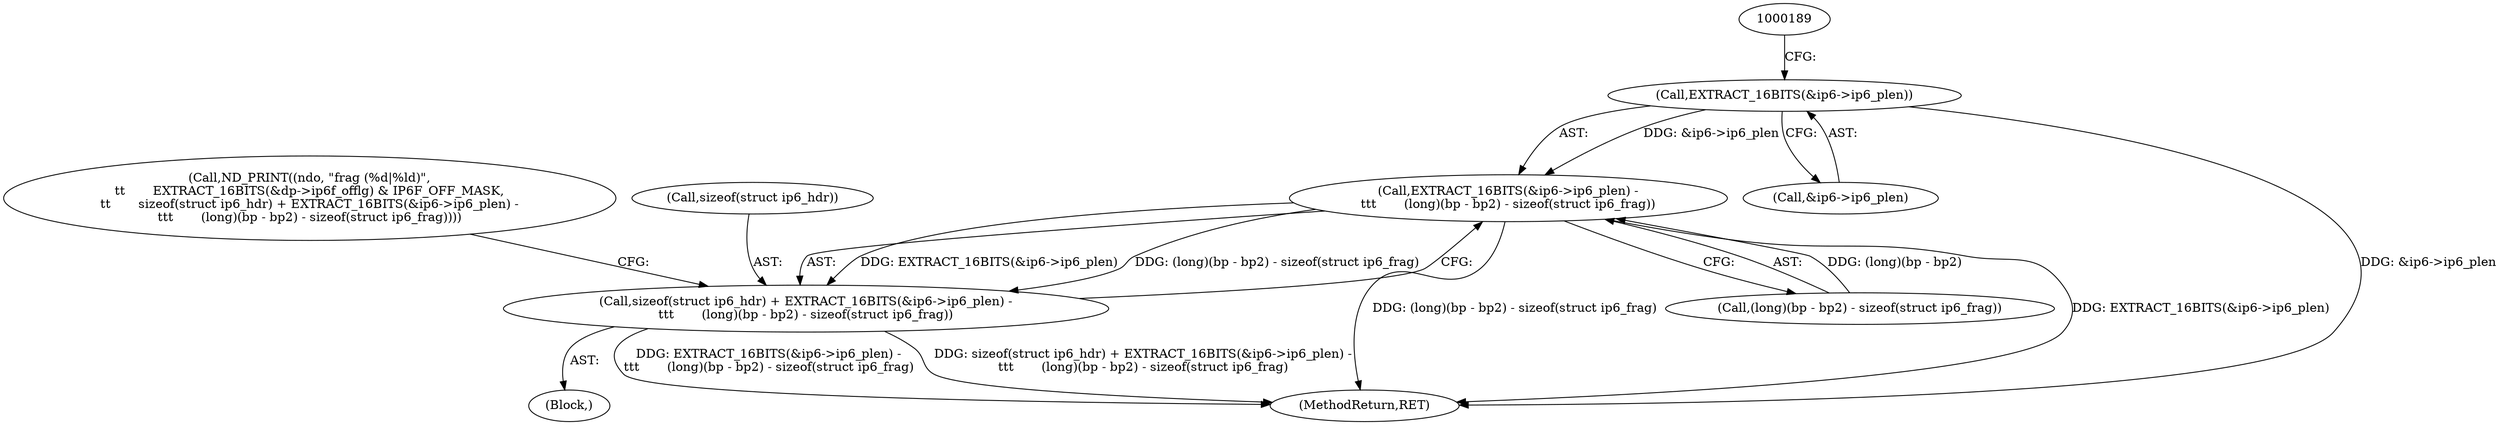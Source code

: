 digraph "0_tcpdump_2d669862df7cd17f539129049f6fb70d17174125@pointer" {
"1000182" [label="(Call,EXTRACT_16BITS(&ip6->ip6_plen))"];
"1000181" [label="(Call,EXTRACT_16BITS(&ip6->ip6_plen) -\n\t\t\t       (long)(bp - bp2) - sizeof(struct ip6_frag))"];
"1000178" [label="(Call,sizeof(struct ip6_hdr) + EXTRACT_16BITS(&ip6->ip6_plen) -\n\t\t\t       (long)(bp - bp2) - sizeof(struct ip6_frag))"];
"1000165" [label="(Call,ND_PRINT((ndo, \"frag (%d|%ld)\",\n\t\t       EXTRACT_16BITS(&dp->ip6f_offlg) & IP6F_OFF_MASK,\n\t\t       sizeof(struct ip6_hdr) + EXTRACT_16BITS(&ip6->ip6_plen) -\n\t\t\t       (long)(bp - bp2) - sizeof(struct ip6_frag))))"];
"1000181" [label="(Call,EXTRACT_16BITS(&ip6->ip6_plen) -\n\t\t\t       (long)(bp - bp2) - sizeof(struct ip6_frag))"];
"1000187" [label="(Call,(long)(bp - bp2) - sizeof(struct ip6_frag))"];
"1000178" [label="(Call,sizeof(struct ip6_hdr) + EXTRACT_16BITS(&ip6->ip6_plen) -\n\t\t\t       (long)(bp - bp2) - sizeof(struct ip6_frag))"];
"1000183" [label="(Call,&ip6->ip6_plen)"];
"1000225" [label="(MethodReturn,RET)"];
"1000182" [label="(Call,EXTRACT_16BITS(&ip6->ip6_plen))"];
"1000179" [label="(Call,sizeof(struct ip6_hdr))"];
"1000170" [label="(Block,)"];
"1000182" -> "1000181"  [label="AST: "];
"1000182" -> "1000183"  [label="CFG: "];
"1000183" -> "1000182"  [label="AST: "];
"1000189" -> "1000182"  [label="CFG: "];
"1000182" -> "1000225"  [label="DDG: &ip6->ip6_plen"];
"1000182" -> "1000181"  [label="DDG: &ip6->ip6_plen"];
"1000181" -> "1000178"  [label="AST: "];
"1000181" -> "1000187"  [label="CFG: "];
"1000187" -> "1000181"  [label="AST: "];
"1000178" -> "1000181"  [label="CFG: "];
"1000181" -> "1000225"  [label="DDG: (long)(bp - bp2) - sizeof(struct ip6_frag)"];
"1000181" -> "1000225"  [label="DDG: EXTRACT_16BITS(&ip6->ip6_plen)"];
"1000181" -> "1000178"  [label="DDG: EXTRACT_16BITS(&ip6->ip6_plen)"];
"1000181" -> "1000178"  [label="DDG: (long)(bp - bp2) - sizeof(struct ip6_frag)"];
"1000187" -> "1000181"  [label="DDG: (long)(bp - bp2)"];
"1000178" -> "1000170"  [label="AST: "];
"1000179" -> "1000178"  [label="AST: "];
"1000165" -> "1000178"  [label="CFG: "];
"1000178" -> "1000225"  [label="DDG: EXTRACT_16BITS(&ip6->ip6_plen) -\n\t\t\t       (long)(bp - bp2) - sizeof(struct ip6_frag)"];
"1000178" -> "1000225"  [label="DDG: sizeof(struct ip6_hdr) + EXTRACT_16BITS(&ip6->ip6_plen) -\n\t\t\t       (long)(bp - bp2) - sizeof(struct ip6_frag)"];
}

